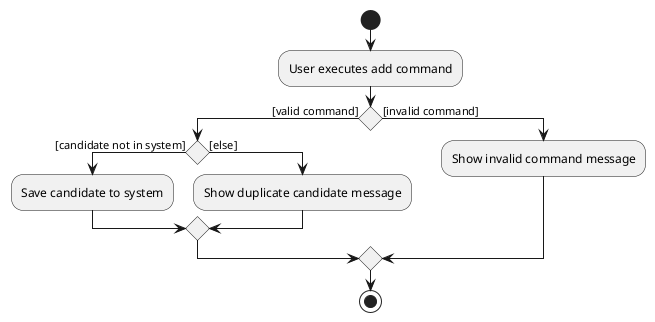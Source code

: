 @startuml
'https://plantuml.com/activity-diagram-beta

start
:User executes add command;

if () then ([valid command])
    if () then ([candidate not in system])
        :Save candidate to system;
    else ([else])
        :Show duplicate candidate message;
    endif
else ([invalid command])
    :Show invalid command message;
endif
stop

@enduml
